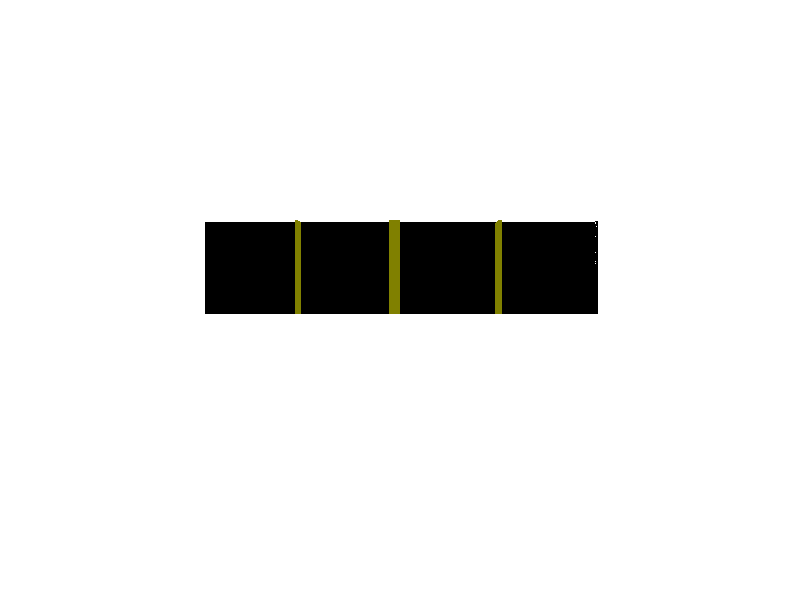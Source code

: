 

#declare RoomWidth = 632;
#declare RoomLength = 1016;
#declare RoomHeight = 335;

#declare HalfRoomWidth = RoomWidth/2;
#declare HalfRoomLength = RoomLength/2;
#declare SeatedEyeHeight = 112;

#declare CATLab = box {
	<0,0,0>
	<RoomWidth,RoomHeight,RoomLength>
};

#declare DoorWidth = 91;
#declare DoorHeight = 236;
#declare DoorDepth = 16;
#declare DoorDistanceFromRightWall = 188;
#declare DoorwayCutout = box {
	<0,0.01,-DoorDepth/2>
	<DoorWidth,DoorHeight,DoorDepth/2>
	translate <RoomWidth-DoorDistanceFromRightWall,0,RoomLength>
};

//WindowCutout
#declare WindowHeight = 150.5;
#declare WindowDistanceFromGround = 89;
#declare WindowCutout = box {
	<0,0,-DoorDepth>
	<RoomWidth,WindowHeight,DoorDepth>
	translate <0,WindowDistanceFromGround,0>
};
//SmallBars
#declare SmallWindowWidth = 150.5;
#declare LargeWindowWidth = 151;
#declare SmallBarWidth = 5.5;
#declare SmallBar = box {
	<0,0,-DoorDepth>
	<SmallBarWidth,WindowHeight,DoorDepth>
}
//LargeBar
#declare LargeBarWidth = 17.5;
#declare LargeBar = box {
		<0,0,-DoorDepth>
		<LargeBarWidth,WindowHeight,DoorDepth>
}

#declare MargaretVision = <HalfRoomWidth,SeatedEyeHeight, 40>;
#declare JustinVision = <HalfRoomWidth,SeatedEyeHeight,RoomLength-40>;
camera {
	location JustinVision
	look_at MargaretVision
}

light_source {
	<HalfRoomWidth,SeatedEyeHeight,HalfRoomLength>
	rgb <1,1,1>
}

//#declare Windows

difference {
	object {
		CATLab
		scale 1.001 //represents outer wall because walls are not infinitely thin
	}
	object {
		CATLab	
	}
	object {
		DoorwayCutout
	}
	object {
		WindowCutout
	}
	texture{
		pigment{
			rgb <1,1,1>
		}
	}
}


//Window

#declare FirstBar = RoomWidth - SmallWindowWidth - (SmallBarWidth/2);
#declare SecondBar = RoomWidth - SmallWindowWidth - LargeWindowWidth - SmallBarWidth - (LargeBarWidth/2);
#declare ThirdBar = RoomWidth - SmallWindowWidth - (LargeWindowWidth*2) - SmallBarWidth - LargeBarWidth - (SmallBarWidth/2);
object {
	SmallBar
	translate <FirstBar,WindowDistanceFromGround,0>
	texture{
		pigment{
			rgb<.5,.5,0>
		}
	}
}
object {
	SmallBar
	translate <ThirdBar, WindowDistanceFromGround,0>
	texture{
		pigment{
			rgb<.5,.5,0>
		}
	}
}
object {
	LargeBar
	translate <SecondBar, WindowDistanceFromGround,0>
	texture{
		pigment{
			rgb<.5,.5,0>
		}
	}
}
	








